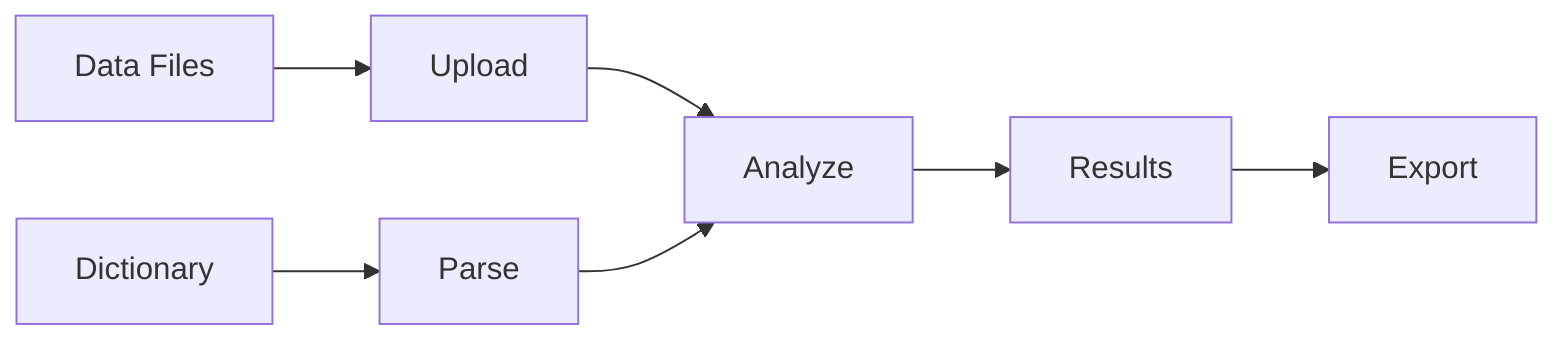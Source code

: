graph LR
    A[Data Files] --> B[Upload]
    C[Dictionary] --> D[Parse]
    B --> E[Analyze]
    D --> E
    E --> F[Results]
    F --> G[Export]